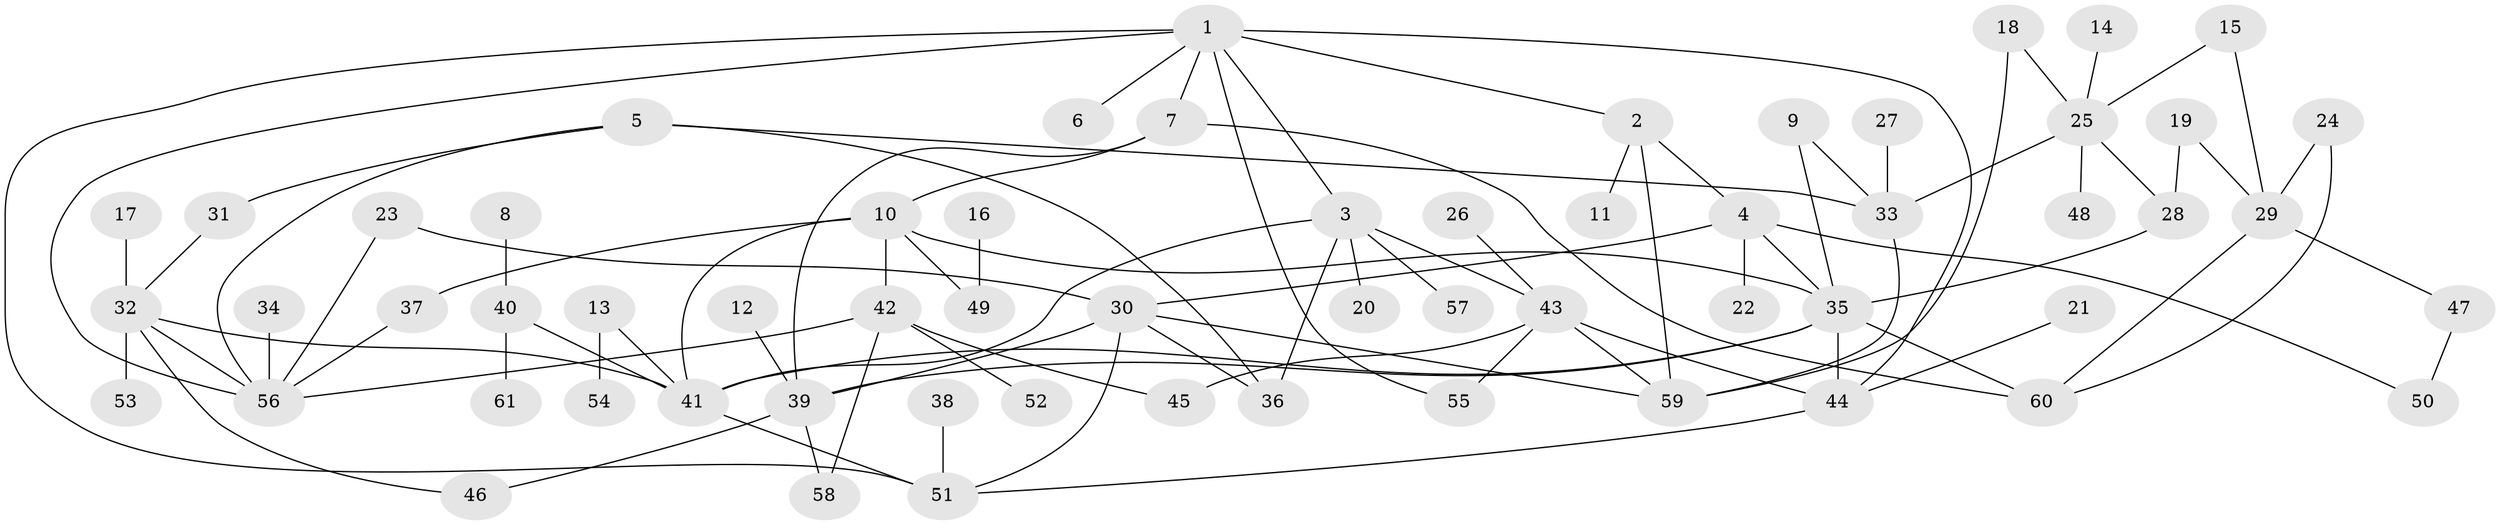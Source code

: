 // original degree distribution, {6: 0.03305785123966942, 2: 0.3305785123966942, 4: 0.1322314049586777, 8: 0.008264462809917356, 5: 0.06611570247933884, 3: 0.12396694214876033, 7: 0.008264462809917356, 1: 0.2975206611570248}
// Generated by graph-tools (version 1.1) at 2025/49/03/09/25 03:49:18]
// undirected, 61 vertices, 92 edges
graph export_dot {
graph [start="1"]
  node [color=gray90,style=filled];
  1;
  2;
  3;
  4;
  5;
  6;
  7;
  8;
  9;
  10;
  11;
  12;
  13;
  14;
  15;
  16;
  17;
  18;
  19;
  20;
  21;
  22;
  23;
  24;
  25;
  26;
  27;
  28;
  29;
  30;
  31;
  32;
  33;
  34;
  35;
  36;
  37;
  38;
  39;
  40;
  41;
  42;
  43;
  44;
  45;
  46;
  47;
  48;
  49;
  50;
  51;
  52;
  53;
  54;
  55;
  56;
  57;
  58;
  59;
  60;
  61;
  1 -- 2 [weight=1.0];
  1 -- 3 [weight=1.0];
  1 -- 6 [weight=1.0];
  1 -- 7 [weight=1.0];
  1 -- 44 [weight=1.0];
  1 -- 51 [weight=1.0];
  1 -- 55 [weight=1.0];
  1 -- 56 [weight=1.0];
  2 -- 4 [weight=1.0];
  2 -- 11 [weight=1.0];
  2 -- 59 [weight=1.0];
  3 -- 20 [weight=1.0];
  3 -- 36 [weight=1.0];
  3 -- 41 [weight=1.0];
  3 -- 43 [weight=1.0];
  3 -- 57 [weight=1.0];
  4 -- 22 [weight=1.0];
  4 -- 30 [weight=1.0];
  4 -- 35 [weight=1.0];
  4 -- 50 [weight=1.0];
  5 -- 31 [weight=1.0];
  5 -- 33 [weight=1.0];
  5 -- 36 [weight=1.0];
  5 -- 56 [weight=1.0];
  7 -- 10 [weight=1.0];
  7 -- 39 [weight=1.0];
  7 -- 60 [weight=1.0];
  8 -- 40 [weight=1.0];
  9 -- 33 [weight=1.0];
  9 -- 35 [weight=1.0];
  10 -- 35 [weight=1.0];
  10 -- 37 [weight=1.0];
  10 -- 41 [weight=1.0];
  10 -- 42 [weight=1.0];
  10 -- 49 [weight=1.0];
  12 -- 39 [weight=1.0];
  13 -- 41 [weight=1.0];
  13 -- 54 [weight=1.0];
  14 -- 25 [weight=1.0];
  15 -- 25 [weight=1.0];
  15 -- 29 [weight=1.0];
  16 -- 49 [weight=1.0];
  17 -- 32 [weight=1.0];
  18 -- 25 [weight=1.0];
  18 -- 59 [weight=1.0];
  19 -- 28 [weight=1.0];
  19 -- 29 [weight=1.0];
  21 -- 44 [weight=1.0];
  23 -- 30 [weight=1.0];
  23 -- 56 [weight=1.0];
  24 -- 29 [weight=1.0];
  24 -- 60 [weight=1.0];
  25 -- 28 [weight=1.0];
  25 -- 33 [weight=1.0];
  25 -- 48 [weight=1.0];
  26 -- 43 [weight=1.0];
  27 -- 33 [weight=1.0];
  28 -- 35 [weight=1.0];
  29 -- 47 [weight=1.0];
  29 -- 60 [weight=1.0];
  30 -- 36 [weight=1.0];
  30 -- 39 [weight=1.0];
  30 -- 51 [weight=1.0];
  30 -- 59 [weight=1.0];
  31 -- 32 [weight=1.0];
  32 -- 41 [weight=1.0];
  32 -- 46 [weight=1.0];
  32 -- 53 [weight=1.0];
  32 -- 56 [weight=1.0];
  33 -- 59 [weight=1.0];
  34 -- 56 [weight=1.0];
  35 -- 39 [weight=1.0];
  35 -- 41 [weight=1.0];
  35 -- 44 [weight=1.0];
  35 -- 60 [weight=1.0];
  37 -- 56 [weight=1.0];
  38 -- 51 [weight=1.0];
  39 -- 46 [weight=1.0];
  39 -- 58 [weight=1.0];
  40 -- 41 [weight=1.0];
  40 -- 61 [weight=1.0];
  41 -- 51 [weight=1.0];
  42 -- 45 [weight=1.0];
  42 -- 52 [weight=1.0];
  42 -- 56 [weight=1.0];
  42 -- 58 [weight=1.0];
  43 -- 44 [weight=1.0];
  43 -- 45 [weight=1.0];
  43 -- 55 [weight=1.0];
  43 -- 59 [weight=1.0];
  44 -- 51 [weight=1.0];
  47 -- 50 [weight=1.0];
}
